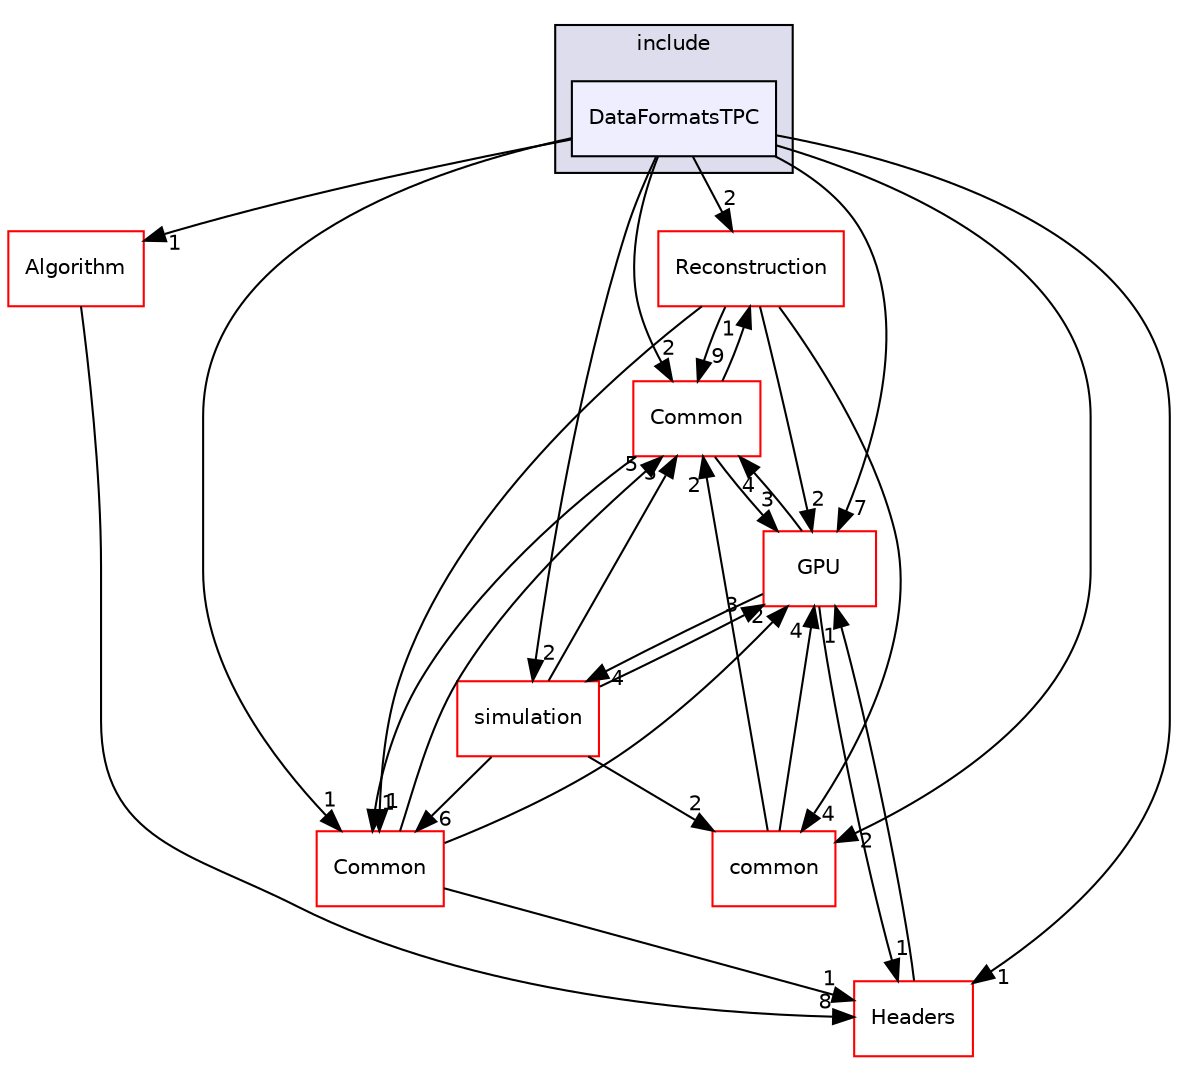 digraph "/home/travis/build/AliceO2Group/AliceO2/DataFormats/Detectors/TPC/include/DataFormatsTPC" {
  bgcolor=transparent;
  compound=true
  node [ fontsize="10", fontname="Helvetica"];
  edge [ labelfontsize="10", labelfontname="Helvetica"];
  subgraph clusterdir_6f22cbd49ee75d810f2bfe3ea5accc3c {
    graph [ bgcolor="#ddddee", pencolor="black", label="include" fontname="Helvetica", fontsize="10", URL="dir_6f22cbd49ee75d810f2bfe3ea5accc3c.html"]
  dir_4e2a5e5ba58223c96ff5b40c7fcc0e28 [shape=box, label="DataFormatsTPC", style="filled", fillcolor="#eeeeff", pencolor="black", URL="dir_4e2a5e5ba58223c96ff5b40c7fcc0e28.html"];
  }
  dir_d269712cc31e133b892a3b3f6424741a [shape=box label="Reconstruction" color="red" URL="dir_d269712cc31e133b892a3b3f6424741a.html"];
  dir_4ab6b4cc6a7edbff49100e9123df213f [shape=box label="Common" color="red" URL="dir_4ab6b4cc6a7edbff49100e9123df213f.html"];
  dir_183e7c4434404fe9096e1bd8673e1fcf [shape=box label="Headers" color="red" URL="dir_183e7c4434404fe9096e1bd8673e1fcf.html"];
  dir_8ba487e25de5ee77e05e9dce7582cb98 [shape=box label="Algorithm" color="red" URL="dir_8ba487e25de5ee77e05e9dce7582cb98.html"];
  dir_047746f9f311f49446db9474b7431d0d [shape=box label="simulation" color="red" URL="dir_047746f9f311f49446db9474b7431d0d.html"];
  dir_74593c7a91e03746ae2a516888bf9494 [shape=box label="Common" color="red" URL="dir_74593c7a91e03746ae2a516888bf9494.html"];
  dir_7924ba4398ae4560cd37376e44666c6d [shape=box label="common" color="red" URL="dir_7924ba4398ae4560cd37376e44666c6d.html"];
  dir_f511f1e9c03c071966ae594f00bbc5e0 [shape=box label="GPU" color="red" URL="dir_f511f1e9c03c071966ae594f00bbc5e0.html"];
  dir_d269712cc31e133b892a3b3f6424741a->dir_4ab6b4cc6a7edbff49100e9123df213f [headlabel="9", labeldistance=1.5 headhref="dir_000235_000031.html"];
  dir_d269712cc31e133b892a3b3f6424741a->dir_74593c7a91e03746ae2a516888bf9494 [headlabel="1", labeldistance=1.5 headhref="dir_000235_000091.html"];
  dir_d269712cc31e133b892a3b3f6424741a->dir_7924ba4398ae4560cd37376e44666c6d [headlabel="4", labeldistance=1.5 headhref="dir_000235_000081.html"];
  dir_d269712cc31e133b892a3b3f6424741a->dir_f511f1e9c03c071966ae594f00bbc5e0 [headlabel="2", labeldistance=1.5 headhref="dir_000235_000715.html"];
  dir_4ab6b4cc6a7edbff49100e9123df213f->dir_d269712cc31e133b892a3b3f6424741a [headlabel="1", labeldistance=1.5 headhref="dir_000031_000235.html"];
  dir_4ab6b4cc6a7edbff49100e9123df213f->dir_74593c7a91e03746ae2a516888bf9494 [headlabel="1", labeldistance=1.5 headhref="dir_000031_000091.html"];
  dir_4ab6b4cc6a7edbff49100e9123df213f->dir_f511f1e9c03c071966ae594f00bbc5e0 [headlabel="3", labeldistance=1.5 headhref="dir_000031_000715.html"];
  dir_183e7c4434404fe9096e1bd8673e1fcf->dir_f511f1e9c03c071966ae594f00bbc5e0 [headlabel="1", labeldistance=1.5 headhref="dir_000084_000715.html"];
  dir_8ba487e25de5ee77e05e9dce7582cb98->dir_183e7c4434404fe9096e1bd8673e1fcf [headlabel="8", labeldistance=1.5 headhref="dir_000000_000084.html"];
  dir_047746f9f311f49446db9474b7431d0d->dir_4ab6b4cc6a7edbff49100e9123df213f [headlabel="5", labeldistance=1.5 headhref="dir_000246_000031.html"];
  dir_047746f9f311f49446db9474b7431d0d->dir_74593c7a91e03746ae2a516888bf9494 [headlabel="6", labeldistance=1.5 headhref="dir_000246_000091.html"];
  dir_047746f9f311f49446db9474b7431d0d->dir_7924ba4398ae4560cd37376e44666c6d [headlabel="2", labeldistance=1.5 headhref="dir_000246_000081.html"];
  dir_047746f9f311f49446db9474b7431d0d->dir_f511f1e9c03c071966ae594f00bbc5e0 [headlabel="3", labeldistance=1.5 headhref="dir_000246_000715.html"];
  dir_74593c7a91e03746ae2a516888bf9494->dir_4ab6b4cc6a7edbff49100e9123df213f [headlabel="5", labeldistance=1.5 headhref="dir_000091_000031.html"];
  dir_74593c7a91e03746ae2a516888bf9494->dir_183e7c4434404fe9096e1bd8673e1fcf [headlabel="1", labeldistance=1.5 headhref="dir_000091_000084.html"];
  dir_74593c7a91e03746ae2a516888bf9494->dir_f511f1e9c03c071966ae594f00bbc5e0 [headlabel="2", labeldistance=1.5 headhref="dir_000091_000715.html"];
  dir_7924ba4398ae4560cd37376e44666c6d->dir_4ab6b4cc6a7edbff49100e9123df213f [headlabel="2", labeldistance=1.5 headhref="dir_000081_000031.html"];
  dir_7924ba4398ae4560cd37376e44666c6d->dir_f511f1e9c03c071966ae594f00bbc5e0 [headlabel="4", labeldistance=1.5 headhref="dir_000081_000715.html"];
  dir_4e2a5e5ba58223c96ff5b40c7fcc0e28->dir_d269712cc31e133b892a3b3f6424741a [headlabel="2", labeldistance=1.5 headhref="dir_000132_000235.html"];
  dir_4e2a5e5ba58223c96ff5b40c7fcc0e28->dir_4ab6b4cc6a7edbff49100e9123df213f [headlabel="2", labeldistance=1.5 headhref="dir_000132_000031.html"];
  dir_4e2a5e5ba58223c96ff5b40c7fcc0e28->dir_183e7c4434404fe9096e1bd8673e1fcf [headlabel="1", labeldistance=1.5 headhref="dir_000132_000084.html"];
  dir_4e2a5e5ba58223c96ff5b40c7fcc0e28->dir_8ba487e25de5ee77e05e9dce7582cb98 [headlabel="1", labeldistance=1.5 headhref="dir_000132_000000.html"];
  dir_4e2a5e5ba58223c96ff5b40c7fcc0e28->dir_047746f9f311f49446db9474b7431d0d [headlabel="2", labeldistance=1.5 headhref="dir_000132_000246.html"];
  dir_4e2a5e5ba58223c96ff5b40c7fcc0e28->dir_74593c7a91e03746ae2a516888bf9494 [headlabel="1", labeldistance=1.5 headhref="dir_000132_000091.html"];
  dir_4e2a5e5ba58223c96ff5b40c7fcc0e28->dir_7924ba4398ae4560cd37376e44666c6d [headlabel="2", labeldistance=1.5 headhref="dir_000132_000081.html"];
  dir_4e2a5e5ba58223c96ff5b40c7fcc0e28->dir_f511f1e9c03c071966ae594f00bbc5e0 [headlabel="7", labeldistance=1.5 headhref="dir_000132_000715.html"];
  dir_f511f1e9c03c071966ae594f00bbc5e0->dir_4ab6b4cc6a7edbff49100e9123df213f [headlabel="4", labeldistance=1.5 headhref="dir_000715_000031.html"];
  dir_f511f1e9c03c071966ae594f00bbc5e0->dir_183e7c4434404fe9096e1bd8673e1fcf [headlabel="1", labeldistance=1.5 headhref="dir_000715_000084.html"];
  dir_f511f1e9c03c071966ae594f00bbc5e0->dir_047746f9f311f49446db9474b7431d0d [headlabel="4", labeldistance=1.5 headhref="dir_000715_000246.html"];
}
